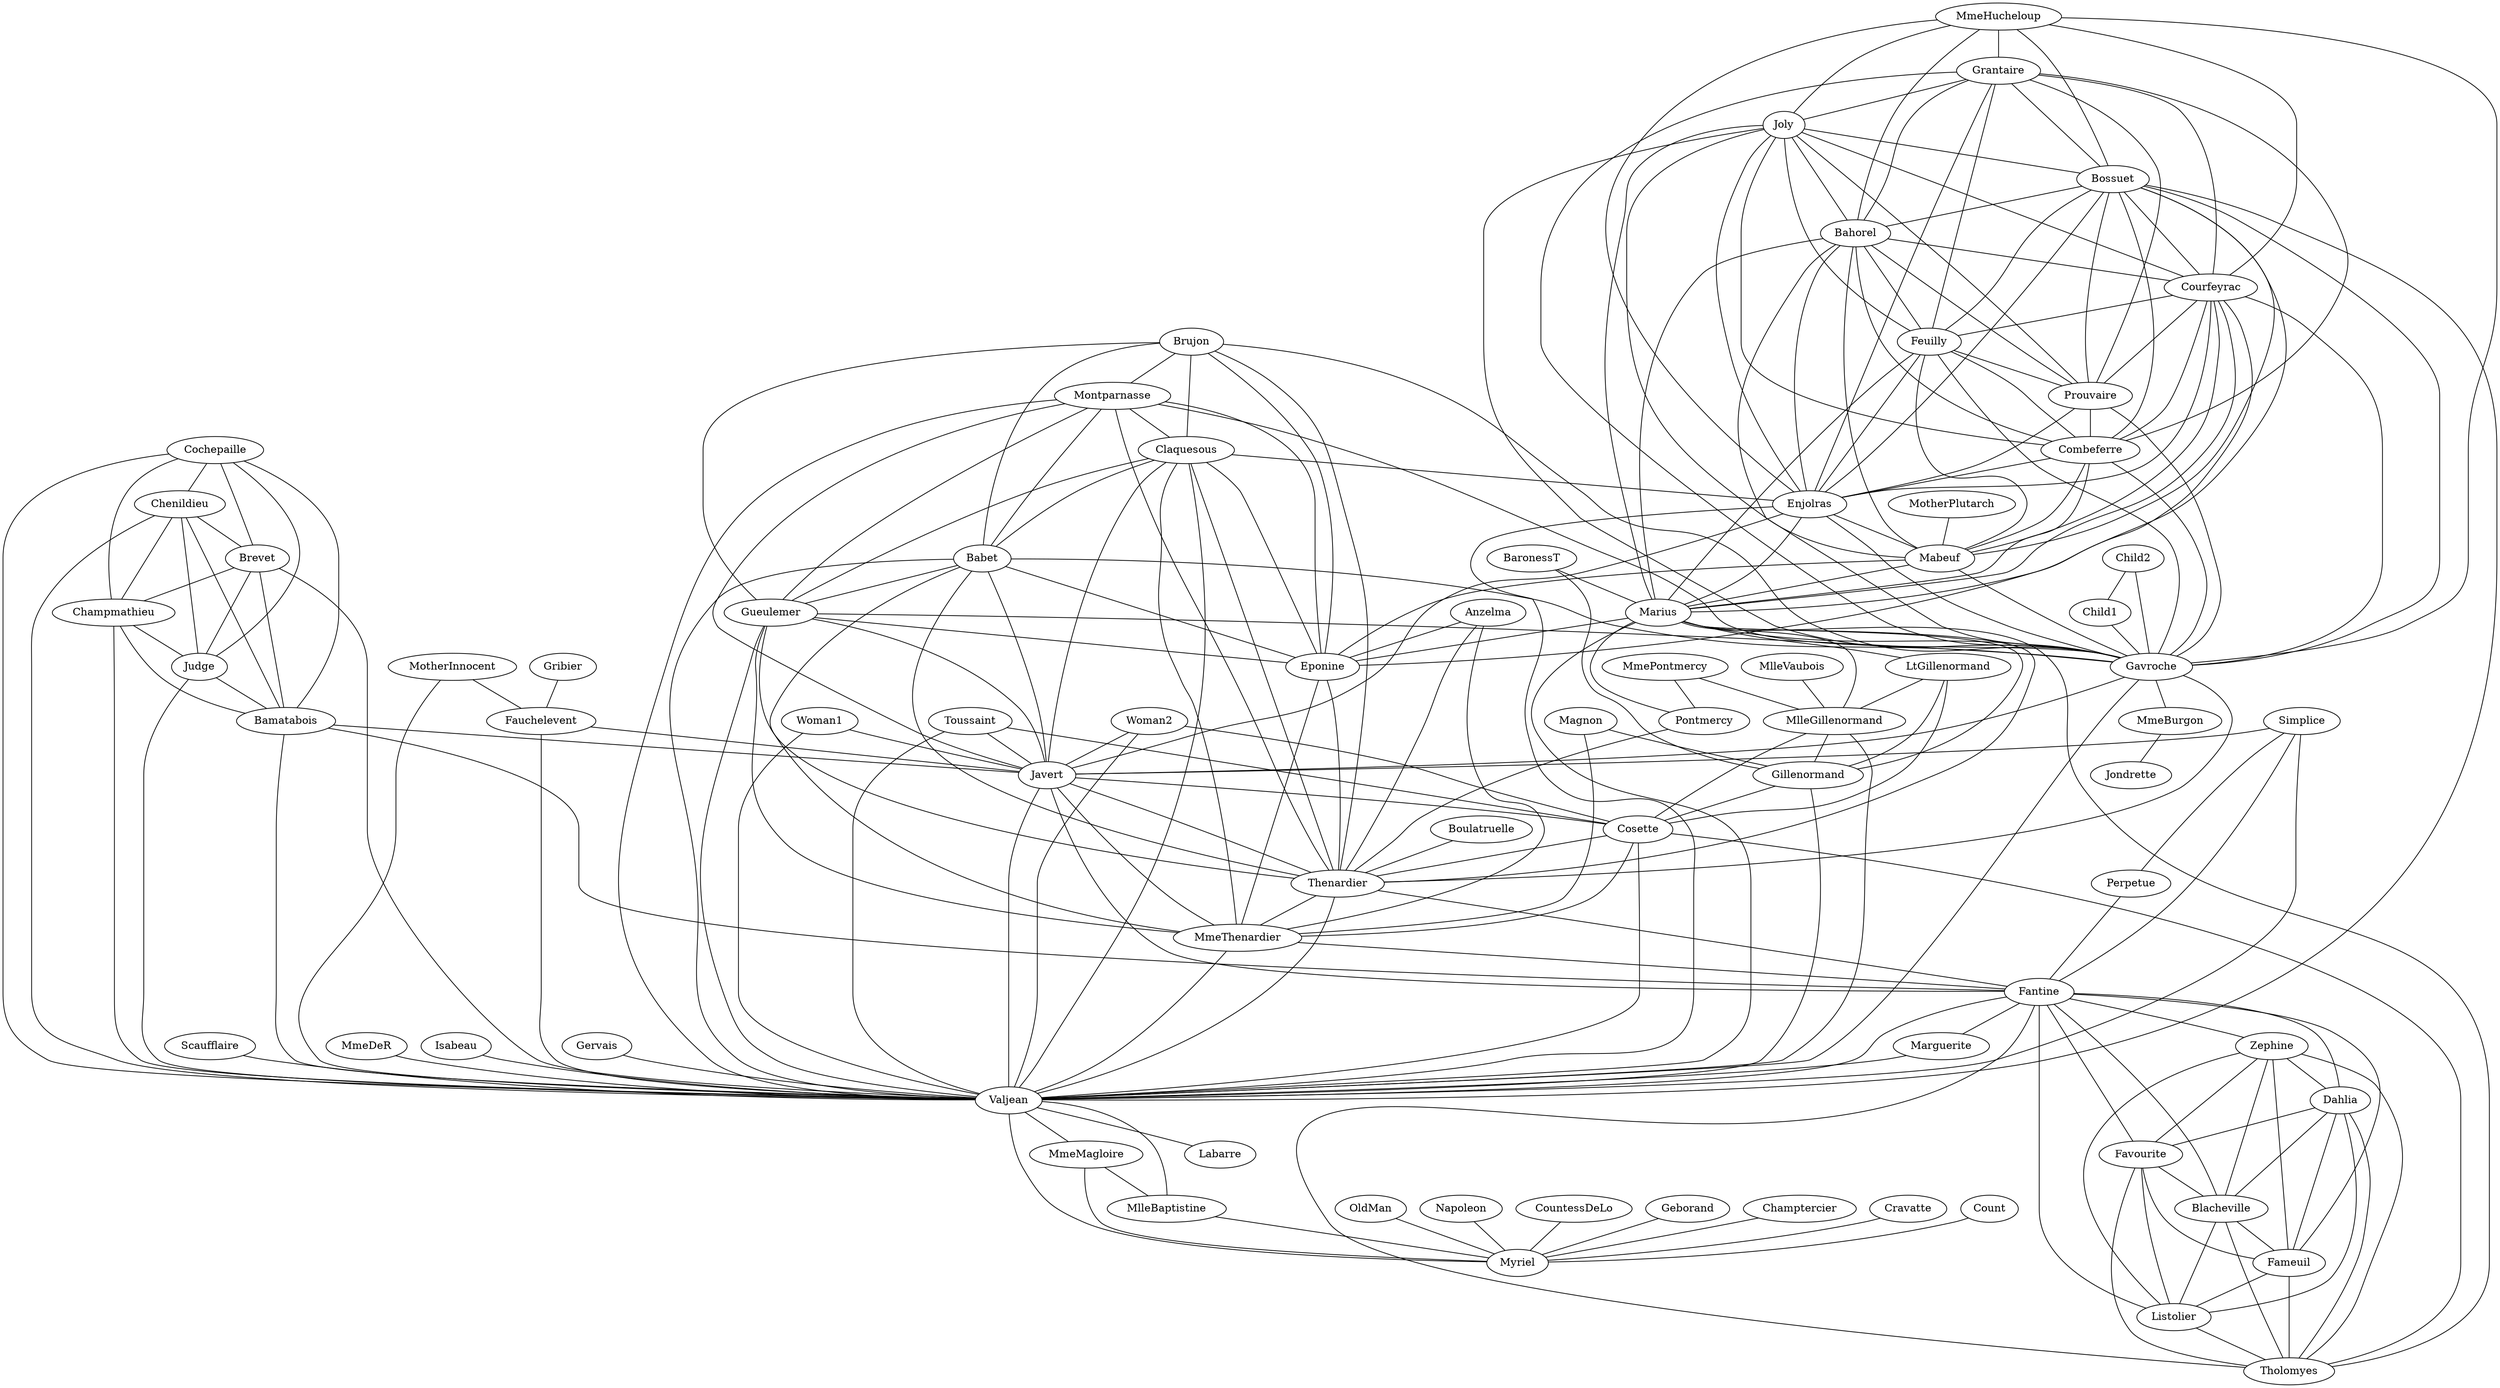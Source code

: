 graph G {
Napoleon -- Myriel[ len=5 ];
MlleBaptistine -- Myriel[ len=5 ];
MmeMagloire -- Myriel[ len=5 ];
MmeMagloire -- MlleBaptistine[ len=5 ];
CountessDeLo -- Myriel[ len=5 ];
Geborand -- Myriel[ len=5 ];
Champtercier -- Myriel[ len=5 ];
Cravatte -- Myriel[ len=5 ];
Count -- Myriel[ len=5 ];
OldMan -- Myriel[ len=5 ];
Valjean -- Labarre[ len=5 ];
Valjean -- MmeMagloire[ len=5 ];
Valjean -- MlleBaptistine[ len=5 ];
Valjean -- Myriel[ len=5 ];
Marguerite -- Valjean[ len=5 ];
MmeDeR -- Valjean[ len=5 ];
Isabeau -- Valjean[ len=5 ];
Gervais -- Valjean[ len=5 ];
Listolier -- Tholomyes[ len=5 ];
Fameuil -- Tholomyes[ len=5 ];
Fameuil -- Listolier[ len=5 ];
Blacheville -- Tholomyes[ len=5 ];
Blacheville -- Listolier[ len=5 ];
Blacheville -- Fameuil[ len=5 ];
Favourite -- Tholomyes[ len=5 ];
Favourite -- Listolier[ len=5 ];
Favourite -- Fameuil[ len=5 ];
Favourite -- Blacheville[ len=5 ];
Dahlia -- Tholomyes[ len=5 ];
Dahlia -- Listolier[ len=5 ];
Dahlia -- Fameuil[ len=5 ];
Dahlia -- Blacheville[ len=5 ];
Dahlia -- Favourite[ len=5 ];
Zephine -- Tholomyes[ len=5 ];
Zephine -- Listolier[ len=5 ];
Zephine -- Fameuil[ len=5 ];
Zephine -- Blacheville[ len=5 ];
Zephine -- Favourite[ len=5 ];
Zephine -- Dahlia[ len=5 ];
Fantine -- Tholomyes[ len=5 ];
Fantine -- Listolier[ len=5 ];
Fantine -- Fameuil[ len=5 ];
Fantine -- Blacheville[ len=5 ];
Fantine -- Favourite[ len=5 ];
Fantine -- Dahlia[ len=5 ];
Fantine -- Zephine[ len=5 ];
Fantine -- Marguerite[ len=5 ];
Fantine -- Valjean[ len=5 ];
MmeThenardier -- Fantine[ len=5 ];
MmeThenardier -- Valjean[ len=5 ];
Thenardier -- MmeThenardier[ len=5 ];
Thenardier -- Fantine[ len=5 ];
Thenardier -- Valjean[ len=5 ];
Cosette -- MmeThenardier[ len=5 ];
Cosette -- Valjean[ len=5 ];
Cosette -- Tholomyes[ len=5 ];
Cosette -- Thenardier[ len=5 ];
Javert -- Valjean[ len=5 ];
Javert -- Fantine[ len=5 ];
Javert -- Thenardier[ len=5 ];
Javert -- MmeThenardier[ len=5 ];
Javert -- Cosette[ len=5 ];
Fauchelevent -- Valjean[ len=5 ];
Fauchelevent -- Javert[ len=5 ];
Bamatabois -- Fantine[ len=5 ];
Bamatabois -- Javert[ len=5 ];
Bamatabois -- Valjean[ len=5 ];
Perpetue -- Fantine[ len=5 ];
Simplice -- Perpetue[ len=5 ];
Simplice -- Valjean[ len=5 ];
Simplice -- Fantine[ len=5 ];
Simplice -- Javert[ len=5 ];
Scaufflaire -- Valjean[ len=5 ];
Woman1 -- Valjean[ len=5 ];
Woman1 -- Javert[ len=5 ];
Judge -- Valjean[ len=5 ];
Judge -- Bamatabois[ len=5 ];
Champmathieu -- Valjean[ len=5 ];
Champmathieu -- Judge[ len=5 ];
Champmathieu -- Bamatabois[ len=5 ];
Brevet -- Judge[ len=5 ];
Brevet -- Champmathieu[ len=5 ];
Brevet -- Valjean[ len=5 ];
Brevet -- Bamatabois[ len=5 ];
Chenildieu -- Judge[ len=5 ];
Chenildieu -- Champmathieu[ len=5 ];
Chenildieu -- Brevet[ len=5 ];
Chenildieu -- Valjean[ len=5 ];
Chenildieu -- Bamatabois[ len=5 ];
Cochepaille -- Judge[ len=5 ];
Cochepaille -- Champmathieu[ len=5 ];
Cochepaille -- Brevet[ len=5 ];
Cochepaille -- Chenildieu[ len=5 ];
Cochepaille -- Valjean[ len=5 ];
Cochepaille -- Bamatabois[ len=5 ];
Pontmercy -- Thenardier[ len=5 ];
Boulatruelle -- Thenardier[ len=5 ];
Eponine -- MmeThenardier[ len=5 ];
Eponine -- Thenardier[ len=5 ];
Anzelma -- Eponine[ len=5 ];
Anzelma -- Thenardier[ len=5 ];
Anzelma -- MmeThenardier[ len=5 ];
Woman2 -- Valjean[ len=5 ];
Woman2 -- Cosette[ len=5 ];
Woman2 -- Javert[ len=5 ];
MotherInnocent -- Fauchelevent[ len=5 ];
MotherInnocent -- Valjean[ len=5 ];
Gribier -- Fauchelevent[ len=5 ];
MmeBurgon -- Jondrette[ len=5 ];
Gavroche -- MmeBurgon[ len=5 ];
Gavroche -- Thenardier[ len=5 ];
Gavroche -- Javert[ len=5 ];
Gavroche -- Valjean[ len=5 ];
Gillenormand -- Cosette[ len=5 ];
Gillenormand -- Valjean[ len=5 ];
Magnon -- Gillenormand[ len=5 ];
Magnon -- MmeThenardier[ len=5 ];
MlleGillenormand -- Gillenormand[ len=5 ];
MlleGillenormand -- Cosette[ len=5 ];
MlleGillenormand -- Valjean[ len=5 ];
MmePontmercy -- MlleGillenormand[ len=5 ];
MmePontmercy -- Pontmercy[ len=5 ];
MlleVaubois -- MlleGillenormand[ len=5 ];
LtGillenormand -- MlleGillenormand[ len=5 ];
LtGillenormand -- Gillenormand[ len=5 ];
LtGillenormand -- Cosette[ len=5 ];
Marius -- MlleGillenormand[ len=5 ];
Marius -- Gillenormand[ len=5 ];
Marius -- Pontmercy[ len=5 ];
Marius -- LtGillenormand[ len=5 ];
Marius -- Valjean[ len=5 ];
Marius -- Tholomyes[ len=5 ];
Marius -- Thenardier[ len=5 ];
Marius -- Eponine[ len=5 ];
Marius -- Gavroche[ len=5 ];
BaronessT -- Gillenormand[ len=5 ];
BaronessT -- Marius[ len=5 ];
Mabeuf -- Marius[ len=5 ];
Mabeuf -- Eponine[ len=5 ];
Mabeuf -- Gavroche[ len=5 ];
Enjolras -- Marius[ len=5 ];
Enjolras -- Gavroche[ len=5 ];
Enjolras -- Javert[ len=5 ];
Enjolras -- Mabeuf[ len=5 ];
Enjolras -- Valjean[ len=5 ];
Combeferre -- Enjolras[ len=5 ];
Combeferre -- Marius[ len=5 ];
Combeferre -- Gavroche[ len=5 ];
Combeferre -- Mabeuf[ len=5 ];
Prouvaire -- Gavroche[ len=5 ];
Prouvaire -- Enjolras[ len=5 ];
Prouvaire -- Combeferre[ len=5 ];
Feuilly -- Gavroche[ len=5 ];
Feuilly -- Enjolras[ len=5 ];
Feuilly -- Prouvaire[ len=5 ];
Feuilly -- Combeferre[ len=5 ];
Feuilly -- Mabeuf[ len=5 ];
Feuilly -- Marius[ len=5 ];
Courfeyrac -- Marius[ len=5 ];
Courfeyrac -- Enjolras[ len=5 ];
Courfeyrac -- Combeferre[ len=5 ];
Courfeyrac -- Gavroche[ len=5 ];
Courfeyrac -- Mabeuf[ len=5 ];
Courfeyrac -- Eponine[ len=5 ];
Courfeyrac -- Feuilly[ len=5 ];
Courfeyrac -- Prouvaire[ len=5 ];
Bahorel -- Combeferre[ len=5 ];
Bahorel -- Gavroche[ len=5 ];
Bahorel -- Courfeyrac[ len=5 ];
Bahorel -- Mabeuf[ len=5 ];
Bahorel -- Enjolras[ len=5 ];
Bahorel -- Feuilly[ len=5 ];
Bahorel -- Prouvaire[ len=5 ];
Bahorel -- Marius[ len=5 ];
Bossuet -- Marius[ len=5 ];
Bossuet -- Courfeyrac[ len=5 ];
Bossuet -- Gavroche[ len=5 ];
Bossuet -- Bahorel[ len=5 ];
Bossuet -- Enjolras[ len=5 ];
Bossuet -- Feuilly[ len=5 ];
Bossuet -- Prouvaire[ len=5 ];
Bossuet -- Combeferre[ len=5 ];
Bossuet -- Mabeuf[ len=5 ];
Bossuet -- Valjean[ len=5 ];
Joly -- Bahorel[ len=5 ];
Joly -- Bossuet[ len=5 ];
Joly -- Gavroche[ len=5 ];
Joly -- Courfeyrac[ len=5 ];
Joly -- Enjolras[ len=5 ];
Joly -- Feuilly[ len=5 ];
Joly -- Prouvaire[ len=5 ];
Joly -- Combeferre[ len=5 ];
Joly -- Mabeuf[ len=5 ];
Joly -- Marius[ len=5 ];
Grantaire -- Bossuet[ len=5 ];
Grantaire -- Enjolras[ len=5 ];
Grantaire -- Combeferre[ len=5 ];
Grantaire -- Courfeyrac[ len=5 ];
Grantaire -- Joly[ len=5 ];
Grantaire -- Gavroche[ len=5 ];
Grantaire -- Bahorel[ len=5 ];
Grantaire -- Feuilly[ len=5 ];
Grantaire -- Prouvaire[ len=5 ];
MotherPlutarch -- Mabeuf[ len=5 ];
Gueulemer -- Thenardier[ len=5 ];
Gueulemer -- Valjean[ len=5 ];
Gueulemer -- MmeThenardier[ len=5 ];
Gueulemer -- Javert[ len=5 ];
Gueulemer -- Gavroche[ len=5 ];
Gueulemer -- Eponine[ len=5 ];
Babet -- Thenardier[ len=5 ];
Babet -- Gueulemer[ len=5 ];
Babet -- Valjean[ len=5 ];
Babet -- MmeThenardier[ len=5 ];
Babet -- Javert[ len=5 ];
Babet -- Gavroche[ len=5 ];
Babet -- Eponine[ len=5 ];
Claquesous -- Thenardier[ len=5 ];
Claquesous -- Babet[ len=5 ];
Claquesous -- Gueulemer[ len=5 ];
Claquesous -- Valjean[ len=5 ];
Claquesous -- MmeThenardier[ len=5 ];
Claquesous -- Javert[ len=5 ];
Claquesous -- Eponine[ len=5 ];
Claquesous -- Enjolras[ len=5 ];
Montparnasse -- Javert[ len=5 ];
Montparnasse -- Babet[ len=5 ];
Montparnasse -- Gueulemer[ len=5 ];
Montparnasse -- Claquesous[ len=5 ];
Montparnasse -- Valjean[ len=5 ];
Montparnasse -- Gavroche[ len=5 ];
Montparnasse -- Eponine[ len=5 ];
Montparnasse -- Thenardier[ len=5 ];
Toussaint -- Cosette[ len=5 ];
Toussaint -- Javert[ len=5 ];
Toussaint -- Valjean[ len=5 ];
Child1 -- Gavroche[ len=5 ];
Child2 -- Gavroche[ len=5 ];
Child2 -- Child1[ len=5 ];
Brujon -- Babet[ len=5 ];
Brujon -- Gueulemer[ len=5 ];
Brujon -- Thenardier[ len=5 ];
Brujon -- Gavroche[ len=5 ];
Brujon -- Eponine[ len=5 ];
Brujon -- Claquesous[ len=5 ];
Brujon -- Montparnasse[ len=5 ];
MmeHucheloup -- Bossuet[ len=5 ];
MmeHucheloup -- Joly[ len=5 ];
MmeHucheloup -- Grantaire[ len=5 ];
MmeHucheloup -- Bahorel[ len=5 ];
MmeHucheloup -- Courfeyrac[ len=5 ];
MmeHucheloup -- Gavroche[ len=5 ];
MmeHucheloup -- Enjolras[ len=5 ];
}
